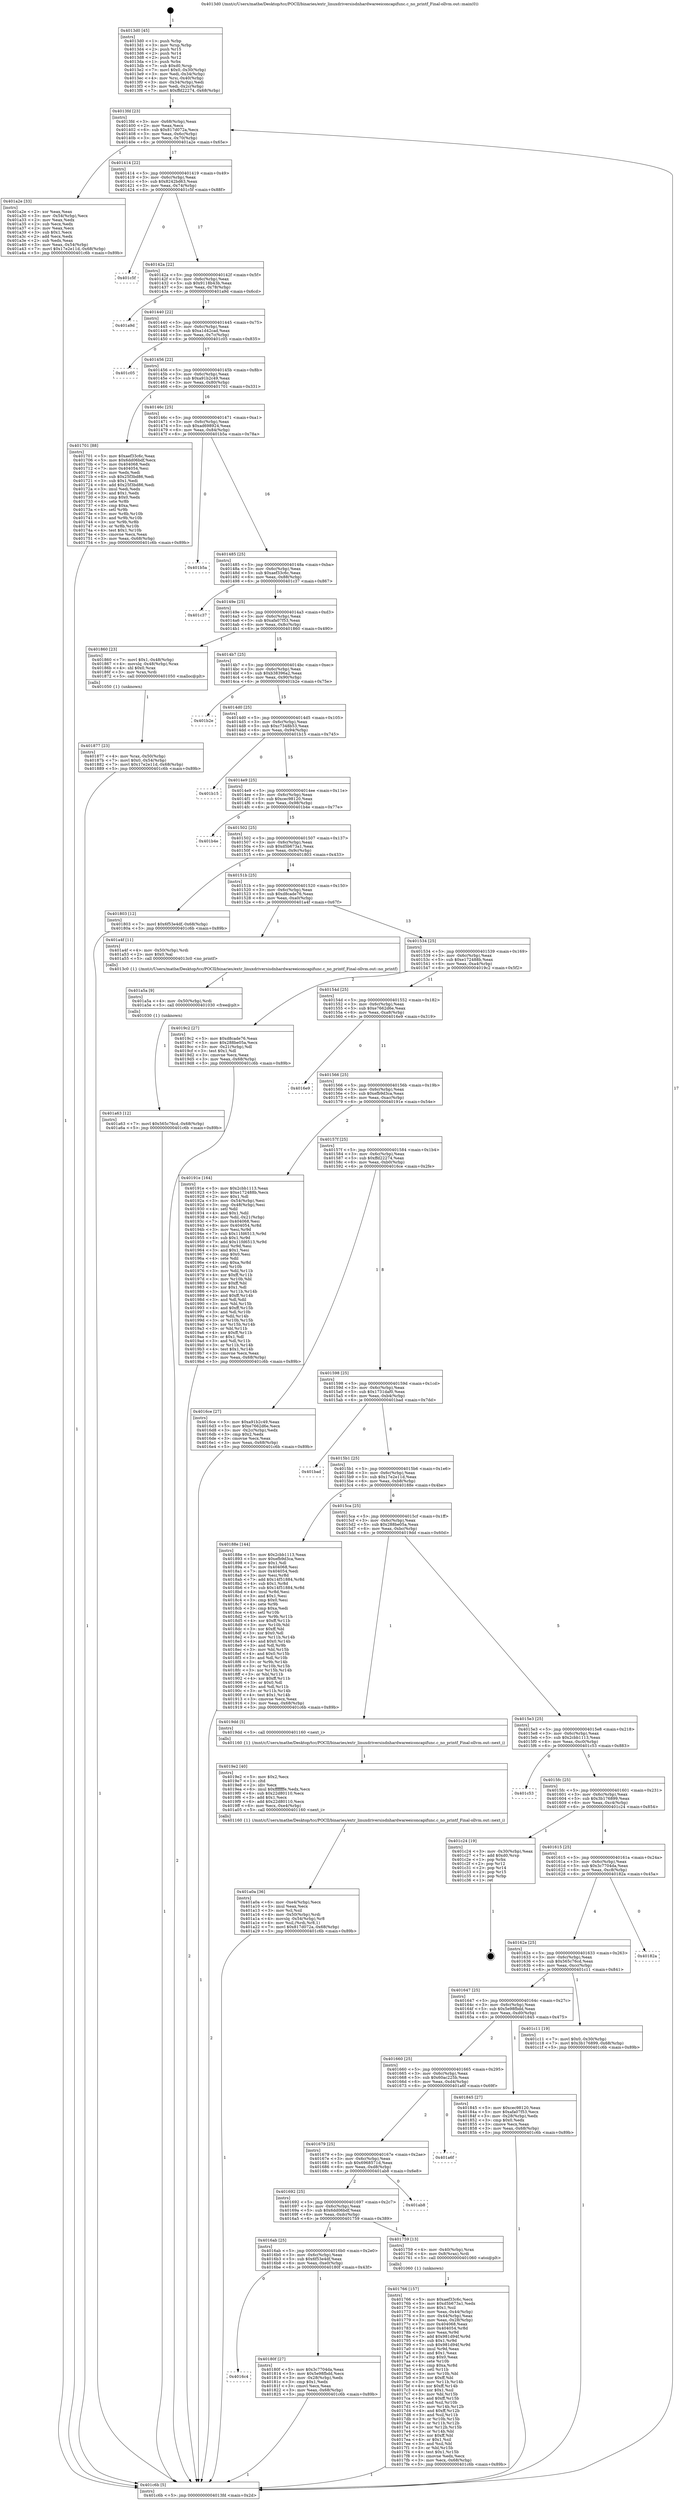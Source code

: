 digraph "0x4013d0" {
  label = "0x4013d0 (/mnt/c/Users/mathe/Desktop/tcc/POCII/binaries/extr_linuxdriversisdnhardwareeiconcapifunc.c_no_printf_Final-ollvm.out::main(0))"
  labelloc = "t"
  node[shape=record]

  Entry [label="",width=0.3,height=0.3,shape=circle,fillcolor=black,style=filled]
  "0x4013fd" [label="{
     0x4013fd [23]\l
     | [instrs]\l
     &nbsp;&nbsp;0x4013fd \<+3\>: mov -0x68(%rbp),%eax\l
     &nbsp;&nbsp;0x401400 \<+2\>: mov %eax,%ecx\l
     &nbsp;&nbsp;0x401402 \<+6\>: sub $0x817d072a,%ecx\l
     &nbsp;&nbsp;0x401408 \<+3\>: mov %eax,-0x6c(%rbp)\l
     &nbsp;&nbsp;0x40140b \<+3\>: mov %ecx,-0x70(%rbp)\l
     &nbsp;&nbsp;0x40140e \<+6\>: je 0000000000401a2e \<main+0x65e\>\l
  }"]
  "0x401a2e" [label="{
     0x401a2e [33]\l
     | [instrs]\l
     &nbsp;&nbsp;0x401a2e \<+2\>: xor %eax,%eax\l
     &nbsp;&nbsp;0x401a30 \<+3\>: mov -0x54(%rbp),%ecx\l
     &nbsp;&nbsp;0x401a33 \<+2\>: mov %eax,%edx\l
     &nbsp;&nbsp;0x401a35 \<+2\>: sub %ecx,%edx\l
     &nbsp;&nbsp;0x401a37 \<+2\>: mov %eax,%ecx\l
     &nbsp;&nbsp;0x401a39 \<+3\>: sub $0x1,%ecx\l
     &nbsp;&nbsp;0x401a3c \<+2\>: add %ecx,%edx\l
     &nbsp;&nbsp;0x401a3e \<+2\>: sub %edx,%eax\l
     &nbsp;&nbsp;0x401a40 \<+3\>: mov %eax,-0x54(%rbp)\l
     &nbsp;&nbsp;0x401a43 \<+7\>: movl $0x17e2e11d,-0x68(%rbp)\l
     &nbsp;&nbsp;0x401a4a \<+5\>: jmp 0000000000401c6b \<main+0x89b\>\l
  }"]
  "0x401414" [label="{
     0x401414 [22]\l
     | [instrs]\l
     &nbsp;&nbsp;0x401414 \<+5\>: jmp 0000000000401419 \<main+0x49\>\l
     &nbsp;&nbsp;0x401419 \<+3\>: mov -0x6c(%rbp),%eax\l
     &nbsp;&nbsp;0x40141c \<+5\>: sub $0x8242bd63,%eax\l
     &nbsp;&nbsp;0x401421 \<+3\>: mov %eax,-0x74(%rbp)\l
     &nbsp;&nbsp;0x401424 \<+6\>: je 0000000000401c5f \<main+0x88f\>\l
  }"]
  Exit [label="",width=0.3,height=0.3,shape=circle,fillcolor=black,style=filled,peripheries=2]
  "0x401c5f" [label="{
     0x401c5f\l
  }", style=dashed]
  "0x40142a" [label="{
     0x40142a [22]\l
     | [instrs]\l
     &nbsp;&nbsp;0x40142a \<+5\>: jmp 000000000040142f \<main+0x5f\>\l
     &nbsp;&nbsp;0x40142f \<+3\>: mov -0x6c(%rbp),%eax\l
     &nbsp;&nbsp;0x401432 \<+5\>: sub $0x9118b43b,%eax\l
     &nbsp;&nbsp;0x401437 \<+3\>: mov %eax,-0x78(%rbp)\l
     &nbsp;&nbsp;0x40143a \<+6\>: je 0000000000401a9d \<main+0x6cd\>\l
  }"]
  "0x401a63" [label="{
     0x401a63 [12]\l
     | [instrs]\l
     &nbsp;&nbsp;0x401a63 \<+7\>: movl $0x565c76cd,-0x68(%rbp)\l
     &nbsp;&nbsp;0x401a6a \<+5\>: jmp 0000000000401c6b \<main+0x89b\>\l
  }"]
  "0x401a9d" [label="{
     0x401a9d\l
  }", style=dashed]
  "0x401440" [label="{
     0x401440 [22]\l
     | [instrs]\l
     &nbsp;&nbsp;0x401440 \<+5\>: jmp 0000000000401445 \<main+0x75\>\l
     &nbsp;&nbsp;0x401445 \<+3\>: mov -0x6c(%rbp),%eax\l
     &nbsp;&nbsp;0x401448 \<+5\>: sub $0xa1d42cad,%eax\l
     &nbsp;&nbsp;0x40144d \<+3\>: mov %eax,-0x7c(%rbp)\l
     &nbsp;&nbsp;0x401450 \<+6\>: je 0000000000401c05 \<main+0x835\>\l
  }"]
  "0x401a5a" [label="{
     0x401a5a [9]\l
     | [instrs]\l
     &nbsp;&nbsp;0x401a5a \<+4\>: mov -0x50(%rbp),%rdi\l
     &nbsp;&nbsp;0x401a5e \<+5\>: call 0000000000401030 \<free@plt\>\l
     | [calls]\l
     &nbsp;&nbsp;0x401030 \{1\} (unknown)\l
  }"]
  "0x401c05" [label="{
     0x401c05\l
  }", style=dashed]
  "0x401456" [label="{
     0x401456 [22]\l
     | [instrs]\l
     &nbsp;&nbsp;0x401456 \<+5\>: jmp 000000000040145b \<main+0x8b\>\l
     &nbsp;&nbsp;0x40145b \<+3\>: mov -0x6c(%rbp),%eax\l
     &nbsp;&nbsp;0x40145e \<+5\>: sub $0xa91b2c49,%eax\l
     &nbsp;&nbsp;0x401463 \<+3\>: mov %eax,-0x80(%rbp)\l
     &nbsp;&nbsp;0x401466 \<+6\>: je 0000000000401701 \<main+0x331\>\l
  }"]
  "0x401a0a" [label="{
     0x401a0a [36]\l
     | [instrs]\l
     &nbsp;&nbsp;0x401a0a \<+6\>: mov -0xe4(%rbp),%ecx\l
     &nbsp;&nbsp;0x401a10 \<+3\>: imul %eax,%ecx\l
     &nbsp;&nbsp;0x401a13 \<+3\>: mov %cl,%sil\l
     &nbsp;&nbsp;0x401a16 \<+4\>: mov -0x50(%rbp),%rdi\l
     &nbsp;&nbsp;0x401a1a \<+4\>: movslq -0x54(%rbp),%r8\l
     &nbsp;&nbsp;0x401a1e \<+4\>: mov %sil,(%rdi,%r8,1)\l
     &nbsp;&nbsp;0x401a22 \<+7\>: movl $0x817d072a,-0x68(%rbp)\l
     &nbsp;&nbsp;0x401a29 \<+5\>: jmp 0000000000401c6b \<main+0x89b\>\l
  }"]
  "0x401701" [label="{
     0x401701 [88]\l
     | [instrs]\l
     &nbsp;&nbsp;0x401701 \<+5\>: mov $0xaef33c6c,%eax\l
     &nbsp;&nbsp;0x401706 \<+5\>: mov $0x6dd06bdf,%ecx\l
     &nbsp;&nbsp;0x40170b \<+7\>: mov 0x404068,%edx\l
     &nbsp;&nbsp;0x401712 \<+7\>: mov 0x404054,%esi\l
     &nbsp;&nbsp;0x401719 \<+2\>: mov %edx,%edi\l
     &nbsp;&nbsp;0x40171b \<+6\>: sub $0x25f3bd86,%edi\l
     &nbsp;&nbsp;0x401721 \<+3\>: sub $0x1,%edi\l
     &nbsp;&nbsp;0x401724 \<+6\>: add $0x25f3bd86,%edi\l
     &nbsp;&nbsp;0x40172a \<+3\>: imul %edi,%edx\l
     &nbsp;&nbsp;0x40172d \<+3\>: and $0x1,%edx\l
     &nbsp;&nbsp;0x401730 \<+3\>: cmp $0x0,%edx\l
     &nbsp;&nbsp;0x401733 \<+4\>: sete %r8b\l
     &nbsp;&nbsp;0x401737 \<+3\>: cmp $0xa,%esi\l
     &nbsp;&nbsp;0x40173a \<+4\>: setl %r9b\l
     &nbsp;&nbsp;0x40173e \<+3\>: mov %r8b,%r10b\l
     &nbsp;&nbsp;0x401741 \<+3\>: and %r9b,%r10b\l
     &nbsp;&nbsp;0x401744 \<+3\>: xor %r9b,%r8b\l
     &nbsp;&nbsp;0x401747 \<+3\>: or %r8b,%r10b\l
     &nbsp;&nbsp;0x40174a \<+4\>: test $0x1,%r10b\l
     &nbsp;&nbsp;0x40174e \<+3\>: cmovne %ecx,%eax\l
     &nbsp;&nbsp;0x401751 \<+3\>: mov %eax,-0x68(%rbp)\l
     &nbsp;&nbsp;0x401754 \<+5\>: jmp 0000000000401c6b \<main+0x89b\>\l
  }"]
  "0x40146c" [label="{
     0x40146c [25]\l
     | [instrs]\l
     &nbsp;&nbsp;0x40146c \<+5\>: jmp 0000000000401471 \<main+0xa1\>\l
     &nbsp;&nbsp;0x401471 \<+3\>: mov -0x6c(%rbp),%eax\l
     &nbsp;&nbsp;0x401474 \<+5\>: sub $0xad698924,%eax\l
     &nbsp;&nbsp;0x401479 \<+6\>: mov %eax,-0x84(%rbp)\l
     &nbsp;&nbsp;0x40147f \<+6\>: je 0000000000401b5a \<main+0x78a\>\l
  }"]
  "0x4019e2" [label="{
     0x4019e2 [40]\l
     | [instrs]\l
     &nbsp;&nbsp;0x4019e2 \<+5\>: mov $0x2,%ecx\l
     &nbsp;&nbsp;0x4019e7 \<+1\>: cltd\l
     &nbsp;&nbsp;0x4019e8 \<+2\>: idiv %ecx\l
     &nbsp;&nbsp;0x4019ea \<+6\>: imul $0xfffffffe,%edx,%ecx\l
     &nbsp;&nbsp;0x4019f0 \<+6\>: sub $0x22d80110,%ecx\l
     &nbsp;&nbsp;0x4019f6 \<+3\>: add $0x1,%ecx\l
     &nbsp;&nbsp;0x4019f9 \<+6\>: add $0x22d80110,%ecx\l
     &nbsp;&nbsp;0x4019ff \<+6\>: mov %ecx,-0xe4(%rbp)\l
     &nbsp;&nbsp;0x401a05 \<+5\>: call 0000000000401160 \<next_i\>\l
     | [calls]\l
     &nbsp;&nbsp;0x401160 \{1\} (/mnt/c/Users/mathe/Desktop/tcc/POCII/binaries/extr_linuxdriversisdnhardwareeiconcapifunc.c_no_printf_Final-ollvm.out::next_i)\l
  }"]
  "0x401b5a" [label="{
     0x401b5a\l
  }", style=dashed]
  "0x401485" [label="{
     0x401485 [25]\l
     | [instrs]\l
     &nbsp;&nbsp;0x401485 \<+5\>: jmp 000000000040148a \<main+0xba\>\l
     &nbsp;&nbsp;0x40148a \<+3\>: mov -0x6c(%rbp),%eax\l
     &nbsp;&nbsp;0x40148d \<+5\>: sub $0xaef33c6c,%eax\l
     &nbsp;&nbsp;0x401492 \<+6\>: mov %eax,-0x88(%rbp)\l
     &nbsp;&nbsp;0x401498 \<+6\>: je 0000000000401c37 \<main+0x867\>\l
  }"]
  "0x401877" [label="{
     0x401877 [23]\l
     | [instrs]\l
     &nbsp;&nbsp;0x401877 \<+4\>: mov %rax,-0x50(%rbp)\l
     &nbsp;&nbsp;0x40187b \<+7\>: movl $0x0,-0x54(%rbp)\l
     &nbsp;&nbsp;0x401882 \<+7\>: movl $0x17e2e11d,-0x68(%rbp)\l
     &nbsp;&nbsp;0x401889 \<+5\>: jmp 0000000000401c6b \<main+0x89b\>\l
  }"]
  "0x401c37" [label="{
     0x401c37\l
  }", style=dashed]
  "0x40149e" [label="{
     0x40149e [25]\l
     | [instrs]\l
     &nbsp;&nbsp;0x40149e \<+5\>: jmp 00000000004014a3 \<main+0xd3\>\l
     &nbsp;&nbsp;0x4014a3 \<+3\>: mov -0x6c(%rbp),%eax\l
     &nbsp;&nbsp;0x4014a6 \<+5\>: sub $0xafa07f53,%eax\l
     &nbsp;&nbsp;0x4014ab \<+6\>: mov %eax,-0x8c(%rbp)\l
     &nbsp;&nbsp;0x4014b1 \<+6\>: je 0000000000401860 \<main+0x490\>\l
  }"]
  "0x4016c4" [label="{
     0x4016c4\l
  }", style=dashed]
  "0x401860" [label="{
     0x401860 [23]\l
     | [instrs]\l
     &nbsp;&nbsp;0x401860 \<+7\>: movl $0x1,-0x48(%rbp)\l
     &nbsp;&nbsp;0x401867 \<+4\>: movslq -0x48(%rbp),%rax\l
     &nbsp;&nbsp;0x40186b \<+4\>: shl $0x0,%rax\l
     &nbsp;&nbsp;0x40186f \<+3\>: mov %rax,%rdi\l
     &nbsp;&nbsp;0x401872 \<+5\>: call 0000000000401050 \<malloc@plt\>\l
     | [calls]\l
     &nbsp;&nbsp;0x401050 \{1\} (unknown)\l
  }"]
  "0x4014b7" [label="{
     0x4014b7 [25]\l
     | [instrs]\l
     &nbsp;&nbsp;0x4014b7 \<+5\>: jmp 00000000004014bc \<main+0xec\>\l
     &nbsp;&nbsp;0x4014bc \<+3\>: mov -0x6c(%rbp),%eax\l
     &nbsp;&nbsp;0x4014bf \<+5\>: sub $0xb38396a2,%eax\l
     &nbsp;&nbsp;0x4014c4 \<+6\>: mov %eax,-0x90(%rbp)\l
     &nbsp;&nbsp;0x4014ca \<+6\>: je 0000000000401b2e \<main+0x75e\>\l
  }"]
  "0x40180f" [label="{
     0x40180f [27]\l
     | [instrs]\l
     &nbsp;&nbsp;0x40180f \<+5\>: mov $0x3c7704da,%eax\l
     &nbsp;&nbsp;0x401814 \<+5\>: mov $0x5e98fbdd,%ecx\l
     &nbsp;&nbsp;0x401819 \<+3\>: mov -0x28(%rbp),%edx\l
     &nbsp;&nbsp;0x40181c \<+3\>: cmp $0x1,%edx\l
     &nbsp;&nbsp;0x40181f \<+3\>: cmovl %ecx,%eax\l
     &nbsp;&nbsp;0x401822 \<+3\>: mov %eax,-0x68(%rbp)\l
     &nbsp;&nbsp;0x401825 \<+5\>: jmp 0000000000401c6b \<main+0x89b\>\l
  }"]
  "0x401b2e" [label="{
     0x401b2e\l
  }", style=dashed]
  "0x4014d0" [label="{
     0x4014d0 [25]\l
     | [instrs]\l
     &nbsp;&nbsp;0x4014d0 \<+5\>: jmp 00000000004014d5 \<main+0x105\>\l
     &nbsp;&nbsp;0x4014d5 \<+3\>: mov -0x6c(%rbp),%eax\l
     &nbsp;&nbsp;0x4014d8 \<+5\>: sub $0xc7348b53,%eax\l
     &nbsp;&nbsp;0x4014dd \<+6\>: mov %eax,-0x94(%rbp)\l
     &nbsp;&nbsp;0x4014e3 \<+6\>: je 0000000000401b15 \<main+0x745\>\l
  }"]
  "0x401766" [label="{
     0x401766 [157]\l
     | [instrs]\l
     &nbsp;&nbsp;0x401766 \<+5\>: mov $0xaef33c6c,%ecx\l
     &nbsp;&nbsp;0x40176b \<+5\>: mov $0xd5b673a1,%edx\l
     &nbsp;&nbsp;0x401770 \<+3\>: mov $0x1,%sil\l
     &nbsp;&nbsp;0x401773 \<+3\>: mov %eax,-0x44(%rbp)\l
     &nbsp;&nbsp;0x401776 \<+3\>: mov -0x44(%rbp),%eax\l
     &nbsp;&nbsp;0x401779 \<+3\>: mov %eax,-0x28(%rbp)\l
     &nbsp;&nbsp;0x40177c \<+7\>: mov 0x404068,%eax\l
     &nbsp;&nbsp;0x401783 \<+8\>: mov 0x404054,%r8d\l
     &nbsp;&nbsp;0x40178b \<+3\>: mov %eax,%r9d\l
     &nbsp;&nbsp;0x40178e \<+7\>: add $0x981d94f,%r9d\l
     &nbsp;&nbsp;0x401795 \<+4\>: sub $0x1,%r9d\l
     &nbsp;&nbsp;0x401799 \<+7\>: sub $0x981d94f,%r9d\l
     &nbsp;&nbsp;0x4017a0 \<+4\>: imul %r9d,%eax\l
     &nbsp;&nbsp;0x4017a4 \<+3\>: and $0x1,%eax\l
     &nbsp;&nbsp;0x4017a7 \<+3\>: cmp $0x0,%eax\l
     &nbsp;&nbsp;0x4017aa \<+4\>: sete %r10b\l
     &nbsp;&nbsp;0x4017ae \<+4\>: cmp $0xa,%r8d\l
     &nbsp;&nbsp;0x4017b2 \<+4\>: setl %r11b\l
     &nbsp;&nbsp;0x4017b6 \<+3\>: mov %r10b,%bl\l
     &nbsp;&nbsp;0x4017b9 \<+3\>: xor $0xff,%bl\l
     &nbsp;&nbsp;0x4017bc \<+3\>: mov %r11b,%r14b\l
     &nbsp;&nbsp;0x4017bf \<+4\>: xor $0xff,%r14b\l
     &nbsp;&nbsp;0x4017c3 \<+4\>: xor $0x1,%sil\l
     &nbsp;&nbsp;0x4017c7 \<+3\>: mov %bl,%r15b\l
     &nbsp;&nbsp;0x4017ca \<+4\>: and $0xff,%r15b\l
     &nbsp;&nbsp;0x4017ce \<+3\>: and %sil,%r10b\l
     &nbsp;&nbsp;0x4017d1 \<+3\>: mov %r14b,%r12b\l
     &nbsp;&nbsp;0x4017d4 \<+4\>: and $0xff,%r12b\l
     &nbsp;&nbsp;0x4017d8 \<+3\>: and %sil,%r11b\l
     &nbsp;&nbsp;0x4017db \<+3\>: or %r10b,%r15b\l
     &nbsp;&nbsp;0x4017de \<+3\>: or %r11b,%r12b\l
     &nbsp;&nbsp;0x4017e1 \<+3\>: xor %r12b,%r15b\l
     &nbsp;&nbsp;0x4017e4 \<+3\>: or %r14b,%bl\l
     &nbsp;&nbsp;0x4017e7 \<+3\>: xor $0xff,%bl\l
     &nbsp;&nbsp;0x4017ea \<+4\>: or $0x1,%sil\l
     &nbsp;&nbsp;0x4017ee \<+3\>: and %sil,%bl\l
     &nbsp;&nbsp;0x4017f1 \<+3\>: or %bl,%r15b\l
     &nbsp;&nbsp;0x4017f4 \<+4\>: test $0x1,%r15b\l
     &nbsp;&nbsp;0x4017f8 \<+3\>: cmovne %edx,%ecx\l
     &nbsp;&nbsp;0x4017fb \<+3\>: mov %ecx,-0x68(%rbp)\l
     &nbsp;&nbsp;0x4017fe \<+5\>: jmp 0000000000401c6b \<main+0x89b\>\l
  }"]
  "0x401b15" [label="{
     0x401b15\l
  }", style=dashed]
  "0x4014e9" [label="{
     0x4014e9 [25]\l
     | [instrs]\l
     &nbsp;&nbsp;0x4014e9 \<+5\>: jmp 00000000004014ee \<main+0x11e\>\l
     &nbsp;&nbsp;0x4014ee \<+3\>: mov -0x6c(%rbp),%eax\l
     &nbsp;&nbsp;0x4014f1 \<+5\>: sub $0xcec98120,%eax\l
     &nbsp;&nbsp;0x4014f6 \<+6\>: mov %eax,-0x98(%rbp)\l
     &nbsp;&nbsp;0x4014fc \<+6\>: je 0000000000401b4e \<main+0x77e\>\l
  }"]
  "0x4016ab" [label="{
     0x4016ab [25]\l
     | [instrs]\l
     &nbsp;&nbsp;0x4016ab \<+5\>: jmp 00000000004016b0 \<main+0x2e0\>\l
     &nbsp;&nbsp;0x4016b0 \<+3\>: mov -0x6c(%rbp),%eax\l
     &nbsp;&nbsp;0x4016b3 \<+5\>: sub $0x6f53e4df,%eax\l
     &nbsp;&nbsp;0x4016b8 \<+6\>: mov %eax,-0xe0(%rbp)\l
     &nbsp;&nbsp;0x4016be \<+6\>: je 000000000040180f \<main+0x43f\>\l
  }"]
  "0x401b4e" [label="{
     0x401b4e\l
  }", style=dashed]
  "0x401502" [label="{
     0x401502 [25]\l
     | [instrs]\l
     &nbsp;&nbsp;0x401502 \<+5\>: jmp 0000000000401507 \<main+0x137\>\l
     &nbsp;&nbsp;0x401507 \<+3\>: mov -0x6c(%rbp),%eax\l
     &nbsp;&nbsp;0x40150a \<+5\>: sub $0xd5b673a1,%eax\l
     &nbsp;&nbsp;0x40150f \<+6\>: mov %eax,-0x9c(%rbp)\l
     &nbsp;&nbsp;0x401515 \<+6\>: je 0000000000401803 \<main+0x433\>\l
  }"]
  "0x401759" [label="{
     0x401759 [13]\l
     | [instrs]\l
     &nbsp;&nbsp;0x401759 \<+4\>: mov -0x40(%rbp),%rax\l
     &nbsp;&nbsp;0x40175d \<+4\>: mov 0x8(%rax),%rdi\l
     &nbsp;&nbsp;0x401761 \<+5\>: call 0000000000401060 \<atoi@plt\>\l
     | [calls]\l
     &nbsp;&nbsp;0x401060 \{1\} (unknown)\l
  }"]
  "0x401803" [label="{
     0x401803 [12]\l
     | [instrs]\l
     &nbsp;&nbsp;0x401803 \<+7\>: movl $0x6f53e4df,-0x68(%rbp)\l
     &nbsp;&nbsp;0x40180a \<+5\>: jmp 0000000000401c6b \<main+0x89b\>\l
  }"]
  "0x40151b" [label="{
     0x40151b [25]\l
     | [instrs]\l
     &nbsp;&nbsp;0x40151b \<+5\>: jmp 0000000000401520 \<main+0x150\>\l
     &nbsp;&nbsp;0x401520 \<+3\>: mov -0x6c(%rbp),%eax\l
     &nbsp;&nbsp;0x401523 \<+5\>: sub $0xd8cade76,%eax\l
     &nbsp;&nbsp;0x401528 \<+6\>: mov %eax,-0xa0(%rbp)\l
     &nbsp;&nbsp;0x40152e \<+6\>: je 0000000000401a4f \<main+0x67f\>\l
  }"]
  "0x401692" [label="{
     0x401692 [25]\l
     | [instrs]\l
     &nbsp;&nbsp;0x401692 \<+5\>: jmp 0000000000401697 \<main+0x2c7\>\l
     &nbsp;&nbsp;0x401697 \<+3\>: mov -0x6c(%rbp),%eax\l
     &nbsp;&nbsp;0x40169a \<+5\>: sub $0x6dd06bdf,%eax\l
     &nbsp;&nbsp;0x40169f \<+6\>: mov %eax,-0xdc(%rbp)\l
     &nbsp;&nbsp;0x4016a5 \<+6\>: je 0000000000401759 \<main+0x389\>\l
  }"]
  "0x401a4f" [label="{
     0x401a4f [11]\l
     | [instrs]\l
     &nbsp;&nbsp;0x401a4f \<+4\>: mov -0x50(%rbp),%rdi\l
     &nbsp;&nbsp;0x401a53 \<+2\>: mov $0x0,%al\l
     &nbsp;&nbsp;0x401a55 \<+5\>: call 00000000004013c0 \<no_printf\>\l
     | [calls]\l
     &nbsp;&nbsp;0x4013c0 \{1\} (/mnt/c/Users/mathe/Desktop/tcc/POCII/binaries/extr_linuxdriversisdnhardwareeiconcapifunc.c_no_printf_Final-ollvm.out::no_printf)\l
  }"]
  "0x401534" [label="{
     0x401534 [25]\l
     | [instrs]\l
     &nbsp;&nbsp;0x401534 \<+5\>: jmp 0000000000401539 \<main+0x169\>\l
     &nbsp;&nbsp;0x401539 \<+3\>: mov -0x6c(%rbp),%eax\l
     &nbsp;&nbsp;0x40153c \<+5\>: sub $0xe172488b,%eax\l
     &nbsp;&nbsp;0x401541 \<+6\>: mov %eax,-0xa4(%rbp)\l
     &nbsp;&nbsp;0x401547 \<+6\>: je 00000000004019c2 \<main+0x5f2\>\l
  }"]
  "0x401ab8" [label="{
     0x401ab8\l
  }", style=dashed]
  "0x4019c2" [label="{
     0x4019c2 [27]\l
     | [instrs]\l
     &nbsp;&nbsp;0x4019c2 \<+5\>: mov $0xd8cade76,%eax\l
     &nbsp;&nbsp;0x4019c7 \<+5\>: mov $0x288be05a,%ecx\l
     &nbsp;&nbsp;0x4019cc \<+3\>: mov -0x21(%rbp),%dl\l
     &nbsp;&nbsp;0x4019cf \<+3\>: test $0x1,%dl\l
     &nbsp;&nbsp;0x4019d2 \<+3\>: cmovne %ecx,%eax\l
     &nbsp;&nbsp;0x4019d5 \<+3\>: mov %eax,-0x68(%rbp)\l
     &nbsp;&nbsp;0x4019d8 \<+5\>: jmp 0000000000401c6b \<main+0x89b\>\l
  }"]
  "0x40154d" [label="{
     0x40154d [25]\l
     | [instrs]\l
     &nbsp;&nbsp;0x40154d \<+5\>: jmp 0000000000401552 \<main+0x182\>\l
     &nbsp;&nbsp;0x401552 \<+3\>: mov -0x6c(%rbp),%eax\l
     &nbsp;&nbsp;0x401555 \<+5\>: sub $0xe7662d6e,%eax\l
     &nbsp;&nbsp;0x40155a \<+6\>: mov %eax,-0xa8(%rbp)\l
     &nbsp;&nbsp;0x401560 \<+6\>: je 00000000004016e9 \<main+0x319\>\l
  }"]
  "0x401679" [label="{
     0x401679 [25]\l
     | [instrs]\l
     &nbsp;&nbsp;0x401679 \<+5\>: jmp 000000000040167e \<main+0x2ae\>\l
     &nbsp;&nbsp;0x40167e \<+3\>: mov -0x6c(%rbp),%eax\l
     &nbsp;&nbsp;0x401681 \<+5\>: sub $0x6968571d,%eax\l
     &nbsp;&nbsp;0x401686 \<+6\>: mov %eax,-0xd8(%rbp)\l
     &nbsp;&nbsp;0x40168c \<+6\>: je 0000000000401ab8 \<main+0x6e8\>\l
  }"]
  "0x4016e9" [label="{
     0x4016e9\l
  }", style=dashed]
  "0x401566" [label="{
     0x401566 [25]\l
     | [instrs]\l
     &nbsp;&nbsp;0x401566 \<+5\>: jmp 000000000040156b \<main+0x19b\>\l
     &nbsp;&nbsp;0x40156b \<+3\>: mov -0x6c(%rbp),%eax\l
     &nbsp;&nbsp;0x40156e \<+5\>: sub $0xefb9d3ca,%eax\l
     &nbsp;&nbsp;0x401573 \<+6\>: mov %eax,-0xac(%rbp)\l
     &nbsp;&nbsp;0x401579 \<+6\>: je 000000000040191e \<main+0x54e\>\l
  }"]
  "0x401a6f" [label="{
     0x401a6f\l
  }", style=dashed]
  "0x40191e" [label="{
     0x40191e [164]\l
     | [instrs]\l
     &nbsp;&nbsp;0x40191e \<+5\>: mov $0x2cbb1113,%eax\l
     &nbsp;&nbsp;0x401923 \<+5\>: mov $0xe172488b,%ecx\l
     &nbsp;&nbsp;0x401928 \<+2\>: mov $0x1,%dl\l
     &nbsp;&nbsp;0x40192a \<+3\>: mov -0x54(%rbp),%esi\l
     &nbsp;&nbsp;0x40192d \<+3\>: cmp -0x48(%rbp),%esi\l
     &nbsp;&nbsp;0x401930 \<+4\>: setl %dil\l
     &nbsp;&nbsp;0x401934 \<+4\>: and $0x1,%dil\l
     &nbsp;&nbsp;0x401938 \<+4\>: mov %dil,-0x21(%rbp)\l
     &nbsp;&nbsp;0x40193c \<+7\>: mov 0x404068,%esi\l
     &nbsp;&nbsp;0x401943 \<+8\>: mov 0x404054,%r8d\l
     &nbsp;&nbsp;0x40194b \<+3\>: mov %esi,%r9d\l
     &nbsp;&nbsp;0x40194e \<+7\>: sub $0x11fd6513,%r9d\l
     &nbsp;&nbsp;0x401955 \<+4\>: sub $0x1,%r9d\l
     &nbsp;&nbsp;0x401959 \<+7\>: add $0x11fd6513,%r9d\l
     &nbsp;&nbsp;0x401960 \<+4\>: imul %r9d,%esi\l
     &nbsp;&nbsp;0x401964 \<+3\>: and $0x1,%esi\l
     &nbsp;&nbsp;0x401967 \<+3\>: cmp $0x0,%esi\l
     &nbsp;&nbsp;0x40196a \<+4\>: sete %dil\l
     &nbsp;&nbsp;0x40196e \<+4\>: cmp $0xa,%r8d\l
     &nbsp;&nbsp;0x401972 \<+4\>: setl %r10b\l
     &nbsp;&nbsp;0x401976 \<+3\>: mov %dil,%r11b\l
     &nbsp;&nbsp;0x401979 \<+4\>: xor $0xff,%r11b\l
     &nbsp;&nbsp;0x40197d \<+3\>: mov %r10b,%bl\l
     &nbsp;&nbsp;0x401980 \<+3\>: xor $0xff,%bl\l
     &nbsp;&nbsp;0x401983 \<+3\>: xor $0x1,%dl\l
     &nbsp;&nbsp;0x401986 \<+3\>: mov %r11b,%r14b\l
     &nbsp;&nbsp;0x401989 \<+4\>: and $0xff,%r14b\l
     &nbsp;&nbsp;0x40198d \<+3\>: and %dl,%dil\l
     &nbsp;&nbsp;0x401990 \<+3\>: mov %bl,%r15b\l
     &nbsp;&nbsp;0x401993 \<+4\>: and $0xff,%r15b\l
     &nbsp;&nbsp;0x401997 \<+3\>: and %dl,%r10b\l
     &nbsp;&nbsp;0x40199a \<+3\>: or %dil,%r14b\l
     &nbsp;&nbsp;0x40199d \<+3\>: or %r10b,%r15b\l
     &nbsp;&nbsp;0x4019a0 \<+3\>: xor %r15b,%r14b\l
     &nbsp;&nbsp;0x4019a3 \<+3\>: or %bl,%r11b\l
     &nbsp;&nbsp;0x4019a6 \<+4\>: xor $0xff,%r11b\l
     &nbsp;&nbsp;0x4019aa \<+3\>: or $0x1,%dl\l
     &nbsp;&nbsp;0x4019ad \<+3\>: and %dl,%r11b\l
     &nbsp;&nbsp;0x4019b0 \<+3\>: or %r11b,%r14b\l
     &nbsp;&nbsp;0x4019b3 \<+4\>: test $0x1,%r14b\l
     &nbsp;&nbsp;0x4019b7 \<+3\>: cmovne %ecx,%eax\l
     &nbsp;&nbsp;0x4019ba \<+3\>: mov %eax,-0x68(%rbp)\l
     &nbsp;&nbsp;0x4019bd \<+5\>: jmp 0000000000401c6b \<main+0x89b\>\l
  }"]
  "0x40157f" [label="{
     0x40157f [25]\l
     | [instrs]\l
     &nbsp;&nbsp;0x40157f \<+5\>: jmp 0000000000401584 \<main+0x1b4\>\l
     &nbsp;&nbsp;0x401584 \<+3\>: mov -0x6c(%rbp),%eax\l
     &nbsp;&nbsp;0x401587 \<+5\>: sub $0xffd22274,%eax\l
     &nbsp;&nbsp;0x40158c \<+6\>: mov %eax,-0xb0(%rbp)\l
     &nbsp;&nbsp;0x401592 \<+6\>: je 00000000004016ce \<main+0x2fe\>\l
  }"]
  "0x401660" [label="{
     0x401660 [25]\l
     | [instrs]\l
     &nbsp;&nbsp;0x401660 \<+5\>: jmp 0000000000401665 \<main+0x295\>\l
     &nbsp;&nbsp;0x401665 \<+3\>: mov -0x6c(%rbp),%eax\l
     &nbsp;&nbsp;0x401668 \<+5\>: sub $0x60ac225b,%eax\l
     &nbsp;&nbsp;0x40166d \<+6\>: mov %eax,-0xd4(%rbp)\l
     &nbsp;&nbsp;0x401673 \<+6\>: je 0000000000401a6f \<main+0x69f\>\l
  }"]
  "0x4016ce" [label="{
     0x4016ce [27]\l
     | [instrs]\l
     &nbsp;&nbsp;0x4016ce \<+5\>: mov $0xa91b2c49,%eax\l
     &nbsp;&nbsp;0x4016d3 \<+5\>: mov $0xe7662d6e,%ecx\l
     &nbsp;&nbsp;0x4016d8 \<+3\>: mov -0x2c(%rbp),%edx\l
     &nbsp;&nbsp;0x4016db \<+3\>: cmp $0x2,%edx\l
     &nbsp;&nbsp;0x4016de \<+3\>: cmovne %ecx,%eax\l
     &nbsp;&nbsp;0x4016e1 \<+3\>: mov %eax,-0x68(%rbp)\l
     &nbsp;&nbsp;0x4016e4 \<+5\>: jmp 0000000000401c6b \<main+0x89b\>\l
  }"]
  "0x401598" [label="{
     0x401598 [25]\l
     | [instrs]\l
     &nbsp;&nbsp;0x401598 \<+5\>: jmp 000000000040159d \<main+0x1cd\>\l
     &nbsp;&nbsp;0x40159d \<+3\>: mov -0x6c(%rbp),%eax\l
     &nbsp;&nbsp;0x4015a0 \<+5\>: sub $0x1731daf0,%eax\l
     &nbsp;&nbsp;0x4015a5 \<+6\>: mov %eax,-0xb4(%rbp)\l
     &nbsp;&nbsp;0x4015ab \<+6\>: je 0000000000401bad \<main+0x7dd\>\l
  }"]
  "0x401c6b" [label="{
     0x401c6b [5]\l
     | [instrs]\l
     &nbsp;&nbsp;0x401c6b \<+5\>: jmp 00000000004013fd \<main+0x2d\>\l
  }"]
  "0x4013d0" [label="{
     0x4013d0 [45]\l
     | [instrs]\l
     &nbsp;&nbsp;0x4013d0 \<+1\>: push %rbp\l
     &nbsp;&nbsp;0x4013d1 \<+3\>: mov %rsp,%rbp\l
     &nbsp;&nbsp;0x4013d4 \<+2\>: push %r15\l
     &nbsp;&nbsp;0x4013d6 \<+2\>: push %r14\l
     &nbsp;&nbsp;0x4013d8 \<+2\>: push %r12\l
     &nbsp;&nbsp;0x4013da \<+1\>: push %rbx\l
     &nbsp;&nbsp;0x4013db \<+7\>: sub $0xd0,%rsp\l
     &nbsp;&nbsp;0x4013e2 \<+7\>: movl $0x0,-0x30(%rbp)\l
     &nbsp;&nbsp;0x4013e9 \<+3\>: mov %edi,-0x34(%rbp)\l
     &nbsp;&nbsp;0x4013ec \<+4\>: mov %rsi,-0x40(%rbp)\l
     &nbsp;&nbsp;0x4013f0 \<+3\>: mov -0x34(%rbp),%edi\l
     &nbsp;&nbsp;0x4013f3 \<+3\>: mov %edi,-0x2c(%rbp)\l
     &nbsp;&nbsp;0x4013f6 \<+7\>: movl $0xffd22274,-0x68(%rbp)\l
  }"]
  "0x401845" [label="{
     0x401845 [27]\l
     | [instrs]\l
     &nbsp;&nbsp;0x401845 \<+5\>: mov $0xcec98120,%eax\l
     &nbsp;&nbsp;0x40184a \<+5\>: mov $0xafa07f53,%ecx\l
     &nbsp;&nbsp;0x40184f \<+3\>: mov -0x28(%rbp),%edx\l
     &nbsp;&nbsp;0x401852 \<+3\>: cmp $0x0,%edx\l
     &nbsp;&nbsp;0x401855 \<+3\>: cmove %ecx,%eax\l
     &nbsp;&nbsp;0x401858 \<+3\>: mov %eax,-0x68(%rbp)\l
     &nbsp;&nbsp;0x40185b \<+5\>: jmp 0000000000401c6b \<main+0x89b\>\l
  }"]
  "0x401bad" [label="{
     0x401bad\l
  }", style=dashed]
  "0x4015b1" [label="{
     0x4015b1 [25]\l
     | [instrs]\l
     &nbsp;&nbsp;0x4015b1 \<+5\>: jmp 00000000004015b6 \<main+0x1e6\>\l
     &nbsp;&nbsp;0x4015b6 \<+3\>: mov -0x6c(%rbp),%eax\l
     &nbsp;&nbsp;0x4015b9 \<+5\>: sub $0x17e2e11d,%eax\l
     &nbsp;&nbsp;0x4015be \<+6\>: mov %eax,-0xb8(%rbp)\l
     &nbsp;&nbsp;0x4015c4 \<+6\>: je 000000000040188e \<main+0x4be\>\l
  }"]
  "0x401647" [label="{
     0x401647 [25]\l
     | [instrs]\l
     &nbsp;&nbsp;0x401647 \<+5\>: jmp 000000000040164c \<main+0x27c\>\l
     &nbsp;&nbsp;0x40164c \<+3\>: mov -0x6c(%rbp),%eax\l
     &nbsp;&nbsp;0x40164f \<+5\>: sub $0x5e98fbdd,%eax\l
     &nbsp;&nbsp;0x401654 \<+6\>: mov %eax,-0xd0(%rbp)\l
     &nbsp;&nbsp;0x40165a \<+6\>: je 0000000000401845 \<main+0x475\>\l
  }"]
  "0x40188e" [label="{
     0x40188e [144]\l
     | [instrs]\l
     &nbsp;&nbsp;0x40188e \<+5\>: mov $0x2cbb1113,%eax\l
     &nbsp;&nbsp;0x401893 \<+5\>: mov $0xefb9d3ca,%ecx\l
     &nbsp;&nbsp;0x401898 \<+2\>: mov $0x1,%dl\l
     &nbsp;&nbsp;0x40189a \<+7\>: mov 0x404068,%esi\l
     &nbsp;&nbsp;0x4018a1 \<+7\>: mov 0x404054,%edi\l
     &nbsp;&nbsp;0x4018a8 \<+3\>: mov %esi,%r8d\l
     &nbsp;&nbsp;0x4018ab \<+7\>: add $0x14f51884,%r8d\l
     &nbsp;&nbsp;0x4018b2 \<+4\>: sub $0x1,%r8d\l
     &nbsp;&nbsp;0x4018b6 \<+7\>: sub $0x14f51884,%r8d\l
     &nbsp;&nbsp;0x4018bd \<+4\>: imul %r8d,%esi\l
     &nbsp;&nbsp;0x4018c1 \<+3\>: and $0x1,%esi\l
     &nbsp;&nbsp;0x4018c4 \<+3\>: cmp $0x0,%esi\l
     &nbsp;&nbsp;0x4018c7 \<+4\>: sete %r9b\l
     &nbsp;&nbsp;0x4018cb \<+3\>: cmp $0xa,%edi\l
     &nbsp;&nbsp;0x4018ce \<+4\>: setl %r10b\l
     &nbsp;&nbsp;0x4018d2 \<+3\>: mov %r9b,%r11b\l
     &nbsp;&nbsp;0x4018d5 \<+4\>: xor $0xff,%r11b\l
     &nbsp;&nbsp;0x4018d9 \<+3\>: mov %r10b,%bl\l
     &nbsp;&nbsp;0x4018dc \<+3\>: xor $0xff,%bl\l
     &nbsp;&nbsp;0x4018df \<+3\>: xor $0x0,%dl\l
     &nbsp;&nbsp;0x4018e2 \<+3\>: mov %r11b,%r14b\l
     &nbsp;&nbsp;0x4018e5 \<+4\>: and $0x0,%r14b\l
     &nbsp;&nbsp;0x4018e9 \<+3\>: and %dl,%r9b\l
     &nbsp;&nbsp;0x4018ec \<+3\>: mov %bl,%r15b\l
     &nbsp;&nbsp;0x4018ef \<+4\>: and $0x0,%r15b\l
     &nbsp;&nbsp;0x4018f3 \<+3\>: and %dl,%r10b\l
     &nbsp;&nbsp;0x4018f6 \<+3\>: or %r9b,%r14b\l
     &nbsp;&nbsp;0x4018f9 \<+3\>: or %r10b,%r15b\l
     &nbsp;&nbsp;0x4018fc \<+3\>: xor %r15b,%r14b\l
     &nbsp;&nbsp;0x4018ff \<+3\>: or %bl,%r11b\l
     &nbsp;&nbsp;0x401902 \<+4\>: xor $0xff,%r11b\l
     &nbsp;&nbsp;0x401906 \<+3\>: or $0x0,%dl\l
     &nbsp;&nbsp;0x401909 \<+3\>: and %dl,%r11b\l
     &nbsp;&nbsp;0x40190c \<+3\>: or %r11b,%r14b\l
     &nbsp;&nbsp;0x40190f \<+4\>: test $0x1,%r14b\l
     &nbsp;&nbsp;0x401913 \<+3\>: cmovne %ecx,%eax\l
     &nbsp;&nbsp;0x401916 \<+3\>: mov %eax,-0x68(%rbp)\l
     &nbsp;&nbsp;0x401919 \<+5\>: jmp 0000000000401c6b \<main+0x89b\>\l
  }"]
  "0x4015ca" [label="{
     0x4015ca [25]\l
     | [instrs]\l
     &nbsp;&nbsp;0x4015ca \<+5\>: jmp 00000000004015cf \<main+0x1ff\>\l
     &nbsp;&nbsp;0x4015cf \<+3\>: mov -0x6c(%rbp),%eax\l
     &nbsp;&nbsp;0x4015d2 \<+5\>: sub $0x288be05a,%eax\l
     &nbsp;&nbsp;0x4015d7 \<+6\>: mov %eax,-0xbc(%rbp)\l
     &nbsp;&nbsp;0x4015dd \<+6\>: je 00000000004019dd \<main+0x60d\>\l
  }"]
  "0x401c11" [label="{
     0x401c11 [19]\l
     | [instrs]\l
     &nbsp;&nbsp;0x401c11 \<+7\>: movl $0x0,-0x30(%rbp)\l
     &nbsp;&nbsp;0x401c18 \<+7\>: movl $0x3b176899,-0x68(%rbp)\l
     &nbsp;&nbsp;0x401c1f \<+5\>: jmp 0000000000401c6b \<main+0x89b\>\l
  }"]
  "0x4019dd" [label="{
     0x4019dd [5]\l
     | [instrs]\l
     &nbsp;&nbsp;0x4019dd \<+5\>: call 0000000000401160 \<next_i\>\l
     | [calls]\l
     &nbsp;&nbsp;0x401160 \{1\} (/mnt/c/Users/mathe/Desktop/tcc/POCII/binaries/extr_linuxdriversisdnhardwareeiconcapifunc.c_no_printf_Final-ollvm.out::next_i)\l
  }"]
  "0x4015e3" [label="{
     0x4015e3 [25]\l
     | [instrs]\l
     &nbsp;&nbsp;0x4015e3 \<+5\>: jmp 00000000004015e8 \<main+0x218\>\l
     &nbsp;&nbsp;0x4015e8 \<+3\>: mov -0x6c(%rbp),%eax\l
     &nbsp;&nbsp;0x4015eb \<+5\>: sub $0x2cbb1113,%eax\l
     &nbsp;&nbsp;0x4015f0 \<+6\>: mov %eax,-0xc0(%rbp)\l
     &nbsp;&nbsp;0x4015f6 \<+6\>: je 0000000000401c53 \<main+0x883\>\l
  }"]
  "0x40162e" [label="{
     0x40162e [25]\l
     | [instrs]\l
     &nbsp;&nbsp;0x40162e \<+5\>: jmp 0000000000401633 \<main+0x263\>\l
     &nbsp;&nbsp;0x401633 \<+3\>: mov -0x6c(%rbp),%eax\l
     &nbsp;&nbsp;0x401636 \<+5\>: sub $0x565c76cd,%eax\l
     &nbsp;&nbsp;0x40163b \<+6\>: mov %eax,-0xcc(%rbp)\l
     &nbsp;&nbsp;0x401641 \<+6\>: je 0000000000401c11 \<main+0x841\>\l
  }"]
  "0x401c53" [label="{
     0x401c53\l
  }", style=dashed]
  "0x4015fc" [label="{
     0x4015fc [25]\l
     | [instrs]\l
     &nbsp;&nbsp;0x4015fc \<+5\>: jmp 0000000000401601 \<main+0x231\>\l
     &nbsp;&nbsp;0x401601 \<+3\>: mov -0x6c(%rbp),%eax\l
     &nbsp;&nbsp;0x401604 \<+5\>: sub $0x3b176899,%eax\l
     &nbsp;&nbsp;0x401609 \<+6\>: mov %eax,-0xc4(%rbp)\l
     &nbsp;&nbsp;0x40160f \<+6\>: je 0000000000401c24 \<main+0x854\>\l
  }"]
  "0x40182a" [label="{
     0x40182a\l
  }", style=dashed]
  "0x401c24" [label="{
     0x401c24 [19]\l
     | [instrs]\l
     &nbsp;&nbsp;0x401c24 \<+3\>: mov -0x30(%rbp),%eax\l
     &nbsp;&nbsp;0x401c27 \<+7\>: add $0xd0,%rsp\l
     &nbsp;&nbsp;0x401c2e \<+1\>: pop %rbx\l
     &nbsp;&nbsp;0x401c2f \<+2\>: pop %r12\l
     &nbsp;&nbsp;0x401c31 \<+2\>: pop %r14\l
     &nbsp;&nbsp;0x401c33 \<+2\>: pop %r15\l
     &nbsp;&nbsp;0x401c35 \<+1\>: pop %rbp\l
     &nbsp;&nbsp;0x401c36 \<+1\>: ret\l
  }"]
  "0x401615" [label="{
     0x401615 [25]\l
     | [instrs]\l
     &nbsp;&nbsp;0x401615 \<+5\>: jmp 000000000040161a \<main+0x24a\>\l
     &nbsp;&nbsp;0x40161a \<+3\>: mov -0x6c(%rbp),%eax\l
     &nbsp;&nbsp;0x40161d \<+5\>: sub $0x3c7704da,%eax\l
     &nbsp;&nbsp;0x401622 \<+6\>: mov %eax,-0xc8(%rbp)\l
     &nbsp;&nbsp;0x401628 \<+6\>: je 000000000040182a \<main+0x45a\>\l
  }"]
  Entry -> "0x4013d0" [label=" 1"]
  "0x4013fd" -> "0x401a2e" [label=" 1"]
  "0x4013fd" -> "0x401414" [label=" 17"]
  "0x401c24" -> Exit [label=" 1"]
  "0x401414" -> "0x401c5f" [label=" 0"]
  "0x401414" -> "0x40142a" [label=" 17"]
  "0x401c11" -> "0x401c6b" [label=" 1"]
  "0x40142a" -> "0x401a9d" [label=" 0"]
  "0x40142a" -> "0x401440" [label=" 17"]
  "0x401a63" -> "0x401c6b" [label=" 1"]
  "0x401440" -> "0x401c05" [label=" 0"]
  "0x401440" -> "0x401456" [label=" 17"]
  "0x401a5a" -> "0x401a63" [label=" 1"]
  "0x401456" -> "0x401701" [label=" 1"]
  "0x401456" -> "0x40146c" [label=" 16"]
  "0x401a4f" -> "0x401a5a" [label=" 1"]
  "0x40146c" -> "0x401b5a" [label=" 0"]
  "0x40146c" -> "0x401485" [label=" 16"]
  "0x401a2e" -> "0x401c6b" [label=" 1"]
  "0x401485" -> "0x401c37" [label=" 0"]
  "0x401485" -> "0x40149e" [label=" 16"]
  "0x401a0a" -> "0x401c6b" [label=" 1"]
  "0x40149e" -> "0x401860" [label=" 1"]
  "0x40149e" -> "0x4014b7" [label=" 15"]
  "0x4019e2" -> "0x401a0a" [label=" 1"]
  "0x4014b7" -> "0x401b2e" [label=" 0"]
  "0x4014b7" -> "0x4014d0" [label=" 15"]
  "0x4019dd" -> "0x4019e2" [label=" 1"]
  "0x4014d0" -> "0x401b15" [label=" 0"]
  "0x4014d0" -> "0x4014e9" [label=" 15"]
  "0x40191e" -> "0x401c6b" [label=" 2"]
  "0x4014e9" -> "0x401b4e" [label=" 0"]
  "0x4014e9" -> "0x401502" [label=" 15"]
  "0x40188e" -> "0x401c6b" [label=" 2"]
  "0x401502" -> "0x401803" [label=" 1"]
  "0x401502" -> "0x40151b" [label=" 14"]
  "0x401877" -> "0x401c6b" [label=" 1"]
  "0x40151b" -> "0x401a4f" [label=" 1"]
  "0x40151b" -> "0x401534" [label=" 13"]
  "0x401845" -> "0x401c6b" [label=" 1"]
  "0x401534" -> "0x4019c2" [label=" 2"]
  "0x401534" -> "0x40154d" [label=" 11"]
  "0x40180f" -> "0x401c6b" [label=" 1"]
  "0x40154d" -> "0x4016e9" [label=" 0"]
  "0x40154d" -> "0x401566" [label=" 11"]
  "0x4016ab" -> "0x40180f" [label=" 1"]
  "0x401566" -> "0x40191e" [label=" 2"]
  "0x401566" -> "0x40157f" [label=" 9"]
  "0x4019c2" -> "0x401c6b" [label=" 2"]
  "0x40157f" -> "0x4016ce" [label=" 1"]
  "0x40157f" -> "0x401598" [label=" 8"]
  "0x4016ce" -> "0x401c6b" [label=" 1"]
  "0x4013d0" -> "0x4013fd" [label=" 1"]
  "0x401c6b" -> "0x4013fd" [label=" 17"]
  "0x401701" -> "0x401c6b" [label=" 1"]
  "0x401766" -> "0x401c6b" [label=" 1"]
  "0x401598" -> "0x401bad" [label=" 0"]
  "0x401598" -> "0x4015b1" [label=" 8"]
  "0x401759" -> "0x401766" [label=" 1"]
  "0x4015b1" -> "0x40188e" [label=" 2"]
  "0x4015b1" -> "0x4015ca" [label=" 6"]
  "0x401692" -> "0x401759" [label=" 1"]
  "0x4015ca" -> "0x4019dd" [label=" 1"]
  "0x4015ca" -> "0x4015e3" [label=" 5"]
  "0x401860" -> "0x401877" [label=" 1"]
  "0x4015e3" -> "0x401c53" [label=" 0"]
  "0x4015e3" -> "0x4015fc" [label=" 5"]
  "0x401679" -> "0x401ab8" [label=" 0"]
  "0x4015fc" -> "0x401c24" [label=" 1"]
  "0x4015fc" -> "0x401615" [label=" 4"]
  "0x4016ab" -> "0x4016c4" [label=" 0"]
  "0x401615" -> "0x40182a" [label=" 0"]
  "0x401615" -> "0x40162e" [label=" 4"]
  "0x401679" -> "0x401692" [label=" 2"]
  "0x40162e" -> "0x401c11" [label=" 1"]
  "0x40162e" -> "0x401647" [label=" 3"]
  "0x401692" -> "0x4016ab" [label=" 1"]
  "0x401647" -> "0x401845" [label=" 1"]
  "0x401647" -> "0x401660" [label=" 2"]
  "0x401803" -> "0x401c6b" [label=" 1"]
  "0x401660" -> "0x401a6f" [label=" 0"]
  "0x401660" -> "0x401679" [label=" 2"]
}

